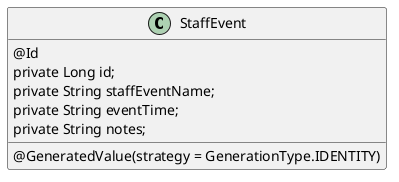 @startuml
class StaffEvent {

    @Id
    @GeneratedValue(strategy = GenerationType.IDENTITY)
    private Long id;
    private String staffEventName;
    private String eventTime;
    private String notes;
}
@enduml